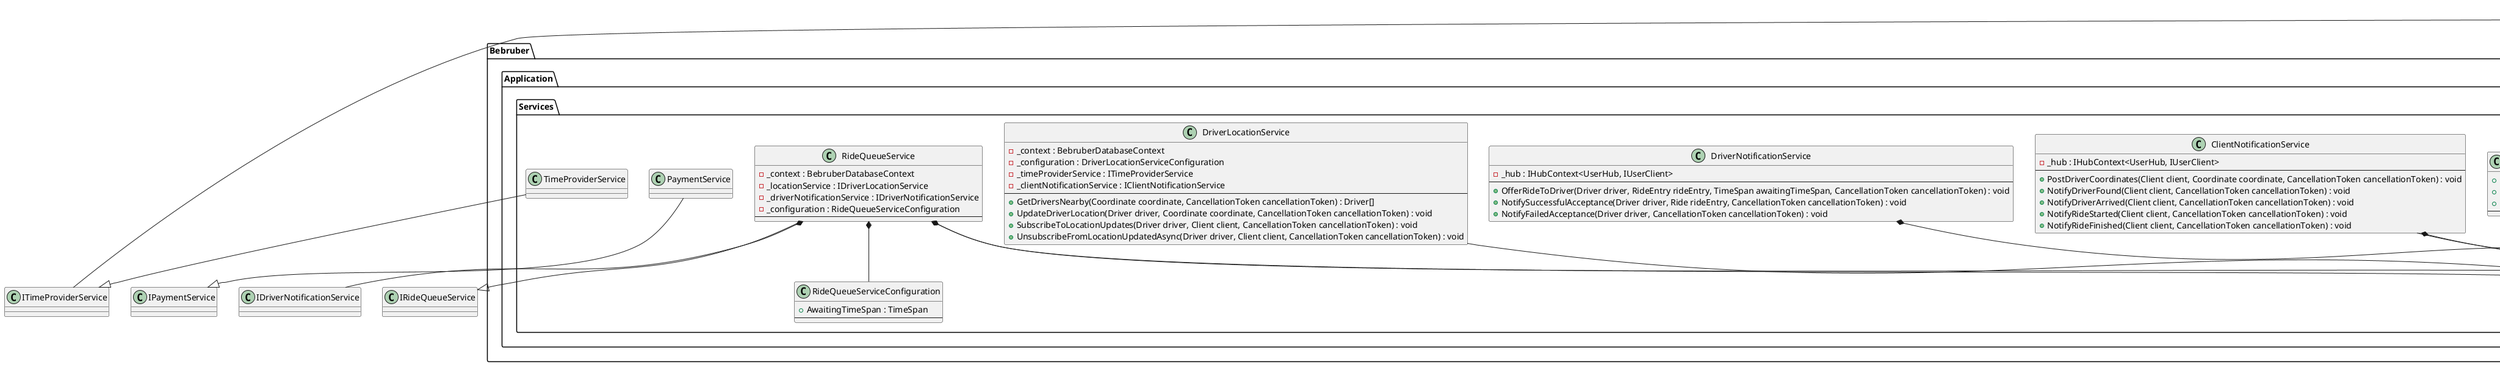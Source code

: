 @startuml Structure
'https://plantuml.com/class-diagram

package Bebruber.Application.Services
{
    class DriverLocationServiceConfiguration
    {
        +NearbyDistance : double
        +DistancePrecision : double
        +DeprecationTime : TimeSpan
        ---
    }

    class RideQueueServiceConfiguration
    {
        +AwaitingTimeSpan : TimeSpan
        ---
    }

    class ClientNotificationService
    {
        -_hub : IHubContext<UserHub, IUserClient>
        ---
        +PostDriverCoordinates(Client client, Coordinate coordinate, CancellationToken cancellationToken) : void
        +NotifyDriverFound(Client client, CancellationToken cancellationToken) : void
        +NotifyDriverArrived(Client client, CancellationToken cancellationToken) : void
        +NotifyRideStarted(Client client, CancellationToken cancellationToken) : void
        +NotifyRideFinished(Client client, CancellationToken cancellationToken) : void
    }

    class DriverLocationService
    {
        -_context : BebruberDatabaseContext
        -_configuration : DriverLocationServiceConfiguration
        -_timeProviderService : ITimeProviderService
        -_clientNotificationService : IClientNotificationService
        ---
        +GetDriversNearby(Coordinate coordinate, CancellationToken cancellationToken) : Driver[]
        +UpdateDriverLocation(Driver driver, Coordinate coordinate, CancellationToken cancellationToken) : void
        +SubscribeToLocationUpdates(Driver driver, Client client, CancellationToken cancellationToken) : void
        +UnsubscribeFromLocationUpdatedAsync(Driver driver, Client client, CancellationToken cancellationToken) : void
    }

    class DriverNotificationService
    {
        -_hub : IHubContext<UserHub, IUserClient>
        ---
        +OfferRideToDriver(Driver driver, RideEntry rideEntry, TimeSpan awaitingTimeSpan, CancellationToken cancellationToken) : void
        +NotifySuccessfulAcceptance(Driver driver, Ride rideEntry, CancellationToken cancellationToken) : void
        +NotifyFailedAcceptance(Driver driver, CancellationToken cancellationToken) : void
    }

    class RideQueueService
    {
        -_context : BebruberDatabaseContext
        -_locationService : IDriverLocationService
        -_driverNotificationService : IDriverNotificationService
        -_configuration : RideQueueServiceConfiguration
        ---
    }

    class PaymentService
    {
    }

    class TimeProviderService
    {
    }
}

TimeProviderService --|> ITimeProviderService
ClientNotificationService --|> IClientNotificationService
DriverLocationService --|> IDriverLocationService
RideQueueService --|> IRideQueueService
PaymentService --|> IPaymentService

DriverLocationServicev *-- BebruberDatabaseContext
DriverLocationServicev *-- DriverLocationServiceConfiguration
DriverLocationServicev *-- ITimeProviderService
DriverLocationServicev *-- IClientNotificationService

RideQueueService *-- BebruberDatabaseContext
RideQueueService *-- IDriverLocationService
RideQueueService *-- IDriverNotificationService
RideQueueService *-- RideQueueServiceConfiguration

DriverNotificationService *-- IHubContext
ClientNotificationService *-- IHubContext

@enduml
